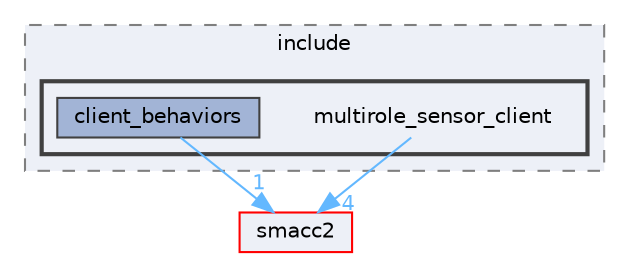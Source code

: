 digraph "smacc2_client_library/multirole_sensor_client/include/multirole_sensor_client"
{
 // LATEX_PDF_SIZE
  bgcolor="transparent";
  edge [fontname=Helvetica,fontsize=10,labelfontname=Helvetica,labelfontsize=10];
  node [fontname=Helvetica,fontsize=10,shape=box,height=0.2,width=0.4];
  compound=true
  subgraph clusterdir_596ac4556783052bdceb824e42bd3db5 {
    graph [ bgcolor="#edf0f7", pencolor="grey50", label="include", fontname=Helvetica,fontsize=10 style="filled,dashed", URL="dir_596ac4556783052bdceb824e42bd3db5.html",tooltip=""]
  subgraph clusterdir_9cd60777e9d3be5ef12ecae275041d9d {
    graph [ bgcolor="#edf0f7", pencolor="grey25", label="", fontname=Helvetica,fontsize=10 style="filled,bold", URL="dir_9cd60777e9d3be5ef12ecae275041d9d.html",tooltip=""]
    dir_9cd60777e9d3be5ef12ecae275041d9d [shape=plaintext, label="multirole_sensor_client"];
  dir_28d307e8653aecae27e71881e6dce73b [label="client_behaviors", fillcolor="#a2b4d6", color="grey25", style="filled", URL="dir_28d307e8653aecae27e71881e6dce73b.html",tooltip=""];
  }
  }
  dir_ce4c19d6108cf5285f3105ec9cd73bf1 [label="smacc2", fillcolor="#edf0f7", color="red", style="filled", URL="dir_ce4c19d6108cf5285f3105ec9cd73bf1.html",tooltip=""];
  dir_9cd60777e9d3be5ef12ecae275041d9d->dir_ce4c19d6108cf5285f3105ec9cd73bf1 [headlabel="4", labeldistance=1.5 headhref="dir_000035_000043.html" color="steelblue1" fontcolor="steelblue1"];
  dir_28d307e8653aecae27e71881e6dce73b->dir_ce4c19d6108cf5285f3105ec9cd73bf1 [headlabel="1", labeldistance=1.5 headhref="dir_000007_000043.html" color="steelblue1" fontcolor="steelblue1"];
}

